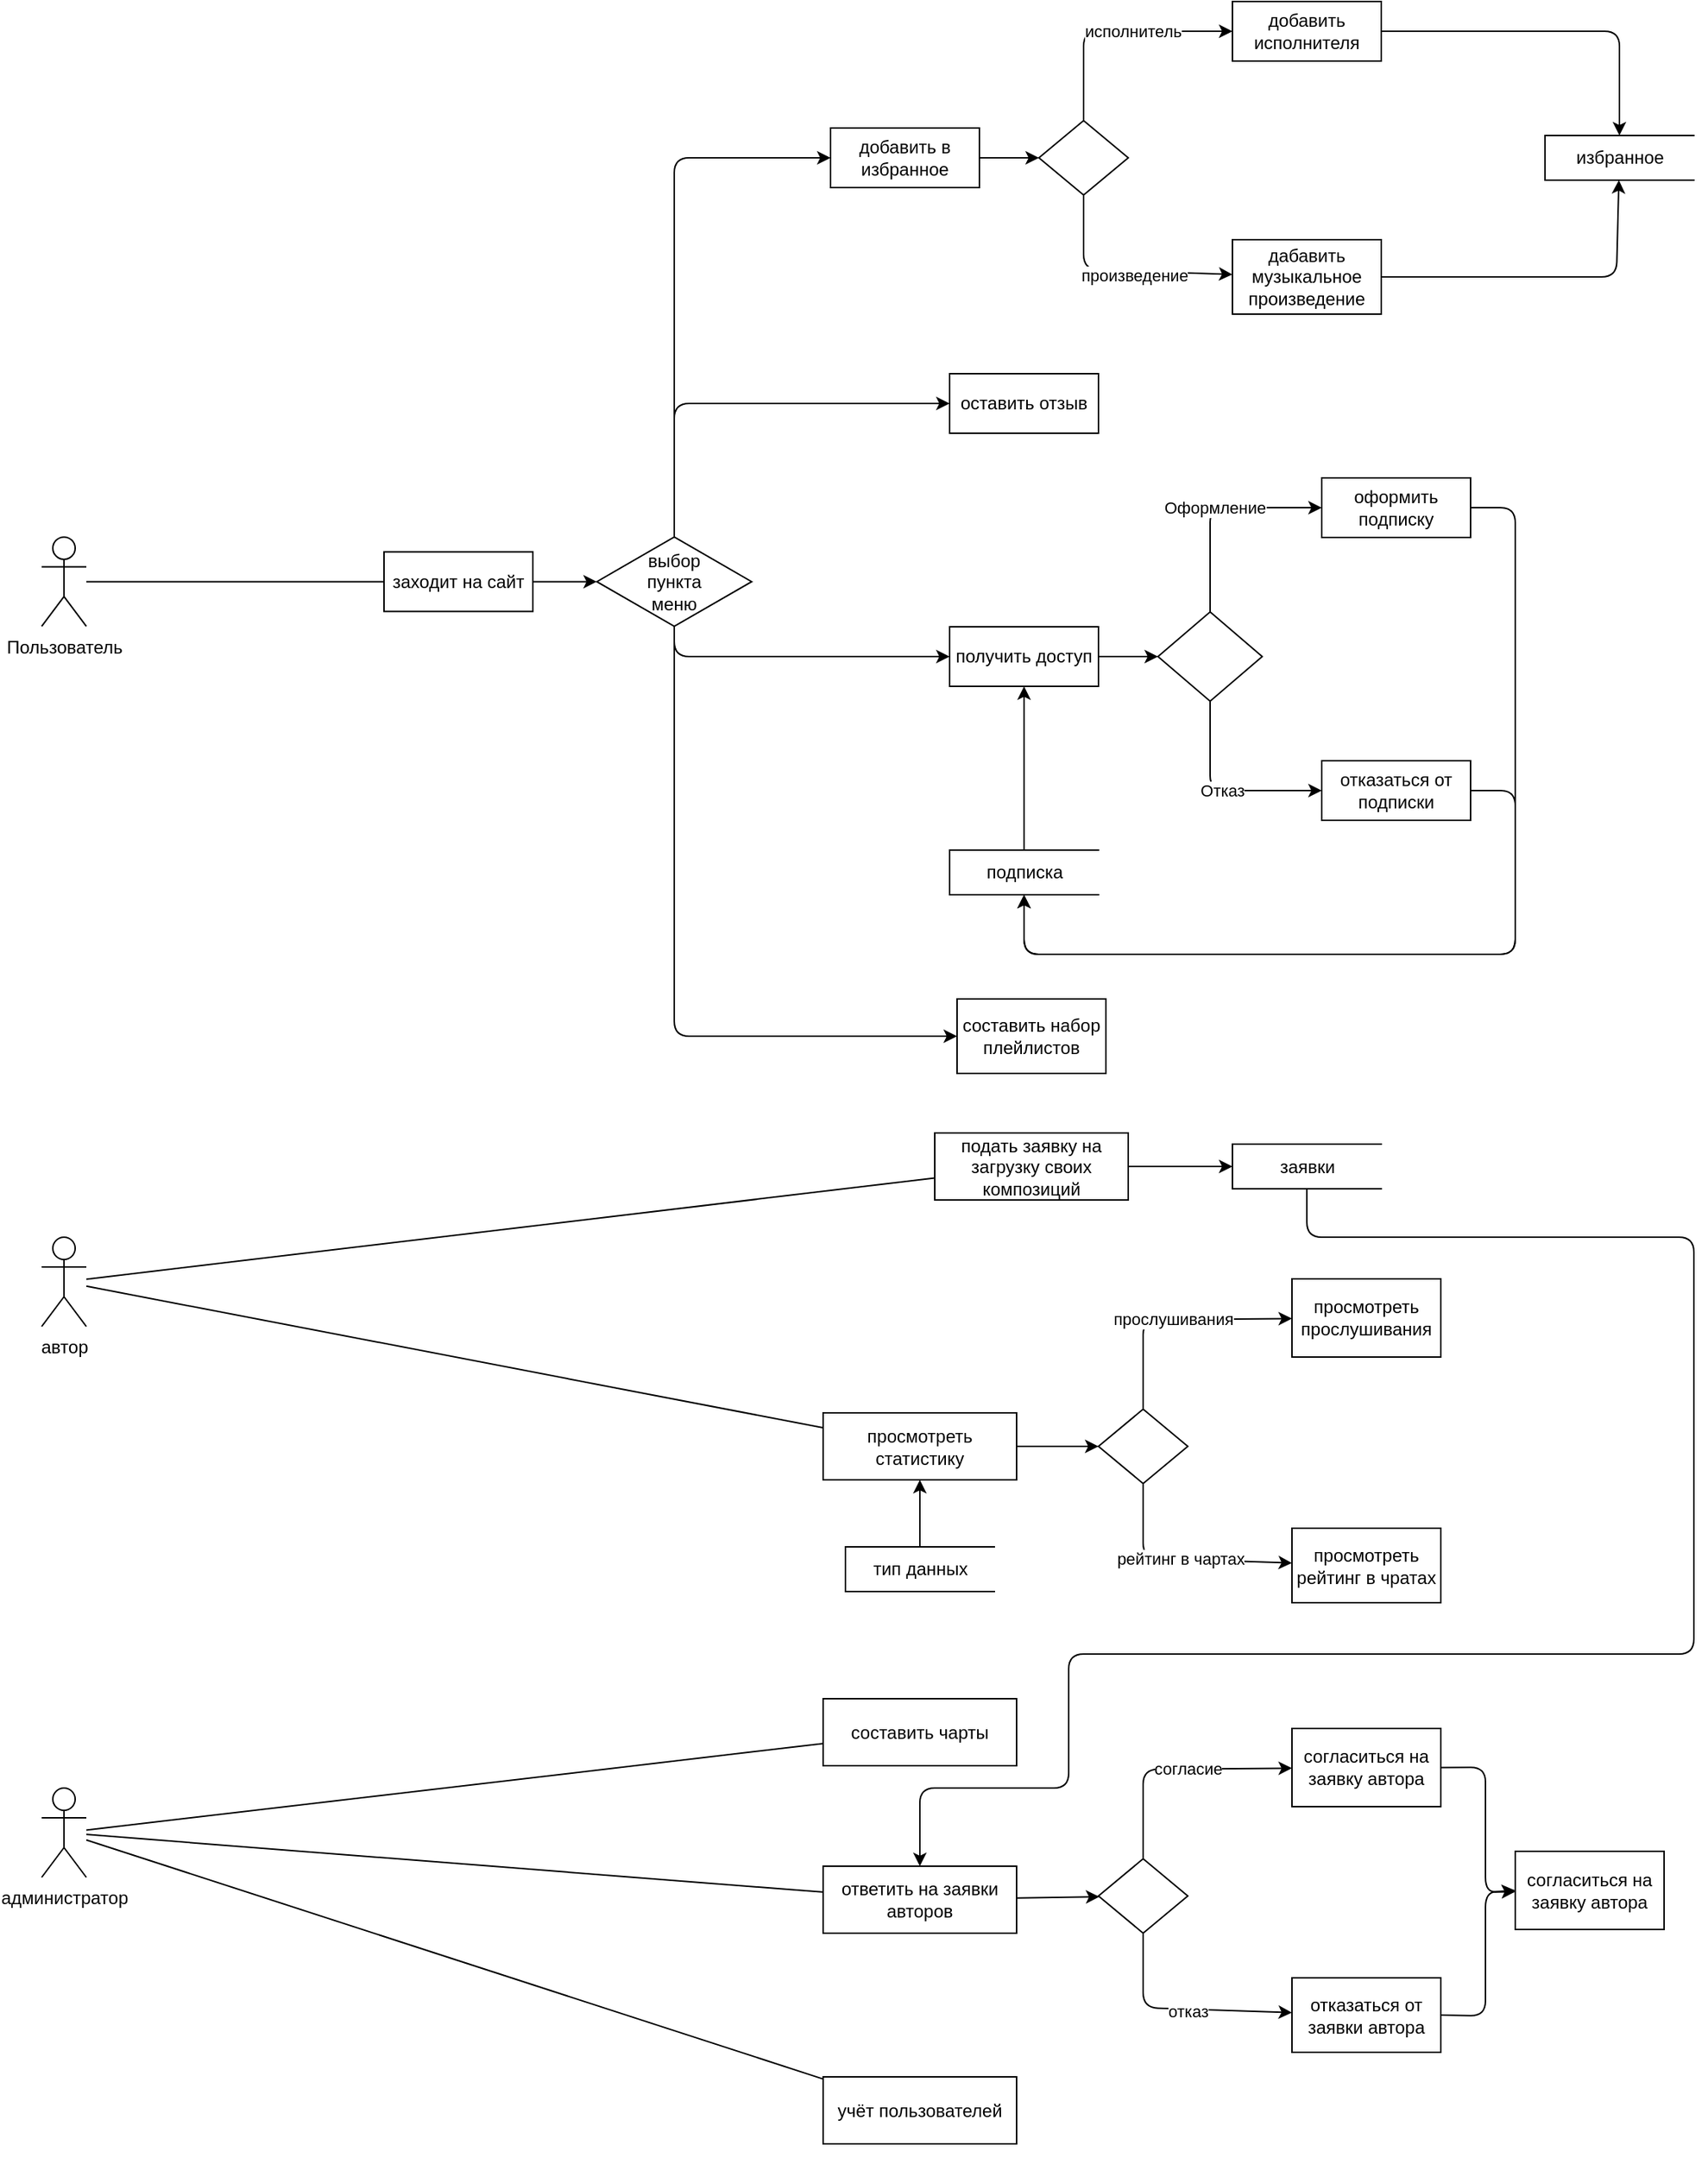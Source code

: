 <mxfile version="15.5.1" type="device"><diagram id="x2m9xSOuauWkbCSFKLqA" name="Страница 1"><mxGraphModel dx="1806" dy="1756" grid="1" gridSize="10" guides="1" tooltips="1" connect="1" arrows="1" fold="1" page="1" pageScale="1" pageWidth="827" pageHeight="1169" math="0" shadow="0"><root><mxCell id="0"/><mxCell id="1" parent="0"/><mxCell id="N2sHEX1uIcaa_9FFR6iz-1" value="Пользователь" style="shape=umlActor;verticalLabelPosition=bottom;verticalAlign=top;html=1;outlineConnect=0;" parent="1" vertex="1"><mxGeometry x="-330" y="119.7" width="30" height="60" as="geometry"/></mxCell><mxCell id="N2sHEX1uIcaa_9FFR6iz-2" value="" style="endArrow=none;html=1;" parent="1" source="N2sHEX1uIcaa_9FFR6iz-1" target="N2sHEX1uIcaa_9FFR6iz-3" edge="1"><mxGeometry width="50" height="50" relative="1" as="geometry"><mxPoint x="160" y="299.7" as="sourcePoint"/><mxPoint x="-100" y="159.7" as="targetPoint"/></mxGeometry></mxCell><mxCell id="iRl3DJ97S0IFw4UnPUvw-6" style="edgeStyle=orthogonalEdgeStyle;rounded=0;orthogonalLoop=1;jettySize=auto;html=1;" parent="1" source="N2sHEX1uIcaa_9FFR6iz-3" target="iRl3DJ97S0IFw4UnPUvw-5" edge="1"><mxGeometry relative="1" as="geometry"/></mxCell><mxCell id="N2sHEX1uIcaa_9FFR6iz-3" value="заходит на сайт" style="rounded=0;whiteSpace=wrap;html=1;" parent="1" vertex="1"><mxGeometry x="-100" y="129.7" width="100" height="40" as="geometry"/></mxCell><mxCell id="N2sHEX1uIcaa_9FFR6iz-5" value="получить доступ" style="rounded=0;whiteSpace=wrap;html=1;" parent="1" vertex="1"><mxGeometry x="280" y="180" width="100" height="40" as="geometry"/></mxCell><mxCell id="N2sHEX1uIcaa_9FFR6iz-6" value="добавить в избранное" style="rounded=0;whiteSpace=wrap;html=1;" parent="1" vertex="1"><mxGeometry x="200" y="-155" width="100" height="40" as="geometry"/></mxCell><mxCell id="N2sHEX1uIcaa_9FFR6iz-7" value="оставить отзыв" style="rounded=0;whiteSpace=wrap;html=1;" parent="1" vertex="1"><mxGeometry x="280" y="10" width="100" height="40" as="geometry"/></mxCell><mxCell id="N2sHEX1uIcaa_9FFR6iz-10" value="" style="rhombus;whiteSpace=wrap;html=1;" parent="1" vertex="1"><mxGeometry x="420" y="170" width="70" height="60" as="geometry"/></mxCell><mxCell id="N2sHEX1uIcaa_9FFR6iz-11" value="" style="endArrow=classic;html=1;" parent="1" source="N2sHEX1uIcaa_9FFR6iz-5" target="N2sHEX1uIcaa_9FFR6iz-10" edge="1"><mxGeometry width="50" height="50" relative="1" as="geometry"><mxPoint x="400" y="340" as="sourcePoint"/><mxPoint x="430" y="200" as="targetPoint"/></mxGeometry></mxCell><mxCell id="N2sHEX1uIcaa_9FFR6iz-12" value="подписка" style="html=1;dashed=0;whitespace=wrap;shape=partialRectangle;right=0;" parent="1" vertex="1"><mxGeometry x="280" y="330" width="100" height="30" as="geometry"/></mxCell><mxCell id="N2sHEX1uIcaa_9FFR6iz-13" value="" style="endArrow=classic;html=1;" parent="1" source="N2sHEX1uIcaa_9FFR6iz-12" target="N2sHEX1uIcaa_9FFR6iz-5" edge="1"><mxGeometry width="50" height="50" relative="1" as="geometry"><mxPoint x="400" y="210" as="sourcePoint"/><mxPoint x="450" y="160" as="targetPoint"/></mxGeometry></mxCell><mxCell id="lSBhg6P_wEcgFPhDnSpZ-16" value="Оформление" style="endArrow=classic;html=1;edgeStyle=orthogonalEdgeStyle;" parent="1" source="N2sHEX1uIcaa_9FFR6iz-10" target="lSBhg6P_wEcgFPhDnSpZ-25" edge="1"><mxGeometry relative="1" as="geometry"><mxPoint x="370" y="320" as="sourcePoint"/><mxPoint x="530" y="100" as="targetPoint"/><Array as="points"><mxPoint x="455" y="100"/></Array></mxGeometry></mxCell><mxCell id="lSBhg6P_wEcgFPhDnSpZ-21" value="Отказ" style="endArrow=classic;html=1;edgeStyle=orthogonalEdgeStyle;" parent="1" source="N2sHEX1uIcaa_9FFR6iz-10" target="lSBhg6P_wEcgFPhDnSpZ-24" edge="1"><mxGeometry relative="1" as="geometry"><mxPoint x="370" y="250" as="sourcePoint"/><mxPoint x="530" y="290" as="targetPoint"/><Array as="points"><mxPoint x="455" y="290"/></Array></mxGeometry></mxCell><mxCell id="lSBhg6P_wEcgFPhDnSpZ-24" value="отказаться от подписки" style="rounded=0;whiteSpace=wrap;html=1;" parent="1" vertex="1"><mxGeometry x="530" y="270" width="100" height="40" as="geometry"/></mxCell><mxCell id="lSBhg6P_wEcgFPhDnSpZ-25" value="оформить подписку" style="rounded=0;whiteSpace=wrap;html=1;" parent="1" vertex="1"><mxGeometry x="530" y="80" width="100" height="40" as="geometry"/></mxCell><mxCell id="lSBhg6P_wEcgFPhDnSpZ-33" value="" style="endArrow=classic;html=1;edgeStyle=orthogonalEdgeStyle;" parent="1" source="lSBhg6P_wEcgFPhDnSpZ-25" target="N2sHEX1uIcaa_9FFR6iz-12" edge="1"><mxGeometry width="50" height="50" relative="1" as="geometry"><mxPoint x="630" y="100" as="sourcePoint"/><mxPoint x="610" y="250" as="targetPoint"/><Array as="points"><mxPoint x="660" y="100"/><mxPoint x="660" y="400"/><mxPoint x="330" y="400"/></Array></mxGeometry></mxCell><mxCell id="lSBhg6P_wEcgFPhDnSpZ-34" value="" style="endArrow=classic;html=1;edgeStyle=orthogonalEdgeStyle;" parent="1" source="lSBhg6P_wEcgFPhDnSpZ-24" target="N2sHEX1uIcaa_9FFR6iz-12" edge="1"><mxGeometry width="50" height="50" relative="1" as="geometry"><mxPoint x="560" y="300" as="sourcePoint"/><mxPoint x="380" y="370" as="targetPoint"/><Array as="points"><mxPoint x="660" y="290"/><mxPoint x="660" y="400"/><mxPoint x="330" y="400"/></Array></mxGeometry></mxCell><mxCell id="lSBhg6P_wEcgFPhDnSpZ-38" value="" style="endArrow=classic;html=1;" parent="1" source="N2sHEX1uIcaa_9FFR6iz-6" target="lSBhg6P_wEcgFPhDnSpZ-39" edge="1"><mxGeometry width="50" height="50" relative="1" as="geometry"><mxPoint x="340" y="-175" as="sourcePoint"/><mxPoint x="340" y="-105" as="targetPoint"/></mxGeometry></mxCell><mxCell id="lSBhg6P_wEcgFPhDnSpZ-39" value="" style="shape=rhombus;html=1;dashed=0;whitespace=wrap;perimeter=rhombusPerimeter;" parent="1" vertex="1"><mxGeometry x="340" y="-160" width="60" height="50" as="geometry"/></mxCell><mxCell id="lSBhg6P_wEcgFPhDnSpZ-41" value="" style="endArrow=classic;html=1;" parent="1" source="lSBhg6P_wEcgFPhDnSpZ-39" target="lSBhg6P_wEcgFPhDnSpZ-51" edge="1"><mxGeometry relative="1" as="geometry"><mxPoint x="170" y="40" as="sourcePoint"/><mxPoint x="470" y="-220" as="targetPoint"/><Array as="points"><mxPoint x="370" y="-220"/></Array></mxGeometry></mxCell><mxCell id="lSBhg6P_wEcgFPhDnSpZ-43" value="исполнитель" style="edgeLabel;html=1;align=center;verticalAlign=middle;resizable=0;points=[];" parent="lSBhg6P_wEcgFPhDnSpZ-41" vertex="1" connectable="0"><mxGeometry x="0.16" y="-1" relative="1" as="geometry"><mxPoint y="-1" as="offset"/></mxGeometry></mxCell><mxCell id="lSBhg6P_wEcgFPhDnSpZ-47" value="" style="endArrow=classic;html=1;" parent="1" source="lSBhg6P_wEcgFPhDnSpZ-39" target="lSBhg6P_wEcgFPhDnSpZ-50" edge="1"><mxGeometry relative="1" as="geometry"><mxPoint x="370" y="-100" as="sourcePoint"/><mxPoint x="470" y="-60" as="targetPoint"/><Array as="points"><mxPoint x="370" y="-60"/></Array></mxGeometry></mxCell><mxCell id="lSBhg6P_wEcgFPhDnSpZ-49" value="произведение" style="edgeLabel;html=1;align=center;verticalAlign=middle;resizable=0;points=[];" parent="lSBhg6P_wEcgFPhDnSpZ-47" vertex="1" connectable="0"><mxGeometry x="0.112" y="-3" relative="1" as="geometry"><mxPoint as="offset"/></mxGeometry></mxCell><mxCell id="lSBhg6P_wEcgFPhDnSpZ-50" value="дабавить музыкальное произведение" style="rounded=0;whiteSpace=wrap;html=1;" parent="1" vertex="1"><mxGeometry x="470" y="-80" width="100" height="50" as="geometry"/></mxCell><mxCell id="lSBhg6P_wEcgFPhDnSpZ-51" value="добавить исполнителя" style="rounded=0;whiteSpace=wrap;html=1;" parent="1" vertex="1"><mxGeometry x="470" y="-240" width="100" height="40" as="geometry"/></mxCell><mxCell id="lSBhg6P_wEcgFPhDnSpZ-52" value="избранное" style="html=1;dashed=0;whitespace=wrap;shape=partialRectangle;right=0;" parent="1" vertex="1"><mxGeometry x="680" y="-150" width="100" height="30" as="geometry"/></mxCell><mxCell id="lSBhg6P_wEcgFPhDnSpZ-53" value="" style="endArrow=classic;html=1;" parent="1" source="lSBhg6P_wEcgFPhDnSpZ-50" target="lSBhg6P_wEcgFPhDnSpZ-52" edge="1"><mxGeometry width="50" height="50" relative="1" as="geometry"><mxPoint x="480" y="-50" as="sourcePoint"/><mxPoint x="530" y="-100" as="targetPoint"/><Array as="points"><mxPoint x="728" y="-55"/></Array></mxGeometry></mxCell><mxCell id="lSBhg6P_wEcgFPhDnSpZ-54" value="" style="endArrow=classic;html=1;" parent="1" source="lSBhg6P_wEcgFPhDnSpZ-51" target="lSBhg6P_wEcgFPhDnSpZ-52" edge="1"><mxGeometry width="50" height="50" relative="1" as="geometry"><mxPoint x="480" y="-50" as="sourcePoint"/><mxPoint x="530" y="-100" as="targetPoint"/><Array as="points"><mxPoint x="730" y="-220"/></Array></mxGeometry></mxCell><mxCell id="lSBhg6P_wEcgFPhDnSpZ-56" value="составить набор плейлистов" style="rounded=0;whiteSpace=wrap;html=1;" parent="1" vertex="1"><mxGeometry x="285" y="430" width="100" height="50" as="geometry"/></mxCell><mxCell id="lSBhg6P_wEcgFPhDnSpZ-57" value="автор" style="shape=umlActor;verticalLabelPosition=bottom;verticalAlign=top;html=1;outlineConnect=0;" parent="1" vertex="1"><mxGeometry x="-330" y="590" width="30" height="60" as="geometry"/></mxCell><mxCell id="lSBhg6P_wEcgFPhDnSpZ-59" value="подать заявку на загрузку своих композиций" style="rounded=0;whiteSpace=wrap;html=1;" parent="1" vertex="1"><mxGeometry x="270" y="520" width="130" height="45" as="geometry"/></mxCell><mxCell id="lSBhg6P_wEcgFPhDnSpZ-62" value="просмотреть статистику" style="rounded=0;whiteSpace=wrap;html=1;" parent="1" vertex="1"><mxGeometry x="195" y="708" width="130" height="45" as="geometry"/></mxCell><mxCell id="lSBhg6P_wEcgFPhDnSpZ-64" value="тип данных" style="html=1;dashed=0;whitespace=wrap;shape=partialRectangle;right=0;" parent="1" vertex="1"><mxGeometry x="210" y="798" width="100" height="30" as="geometry"/></mxCell><mxCell id="lSBhg6P_wEcgFPhDnSpZ-65" value="" style="endArrow=classic;html=1;" parent="1" source="lSBhg6P_wEcgFPhDnSpZ-64" target="lSBhg6P_wEcgFPhDnSpZ-62" edge="1"><mxGeometry width="50" height="50" relative="1" as="geometry"><mxPoint x="410" y="828" as="sourcePoint"/><mxPoint x="460" y="778" as="targetPoint"/></mxGeometry></mxCell><mxCell id="lSBhg6P_wEcgFPhDnSpZ-66" value="" style="shape=rhombus;html=1;dashed=0;whitespace=wrap;perimeter=rhombusPerimeter;" parent="1" vertex="1"><mxGeometry x="380" y="705.5" width="60" height="50" as="geometry"/></mxCell><mxCell id="lSBhg6P_wEcgFPhDnSpZ-67" value="прослушивания" style="endArrow=classic;html=1;" parent="1" source="lSBhg6P_wEcgFPhDnSpZ-66" target="lSBhg6P_wEcgFPhDnSpZ-72" edge="1"><mxGeometry relative="1" as="geometry"><mxPoint x="210" y="905.5" as="sourcePoint"/><mxPoint x="510" y="645.5" as="targetPoint"/><Array as="points"><mxPoint x="410" y="645.5"/></Array></mxGeometry></mxCell><mxCell id="lSBhg6P_wEcgFPhDnSpZ-69" value="рейтинг в чартах" style="endArrow=classic;html=1;" parent="1" source="lSBhg6P_wEcgFPhDnSpZ-66" target="lSBhg6P_wEcgFPhDnSpZ-71" edge="1"><mxGeometry relative="1" as="geometry"><mxPoint x="410" y="765.5" as="sourcePoint"/><mxPoint x="520" y="806" as="targetPoint"/><Array as="points"><mxPoint x="410" y="805.5"/></Array></mxGeometry></mxCell><mxCell id="lSBhg6P_wEcgFPhDnSpZ-71" value="просмотреть рейтинг в чратах" style="rounded=0;whiteSpace=wrap;html=1;" parent="1" vertex="1"><mxGeometry x="510" y="785.5" width="100" height="50" as="geometry"/></mxCell><mxCell id="lSBhg6P_wEcgFPhDnSpZ-72" value="просмотреть прослушивания" style="rounded=0;whiteSpace=wrap;html=1;" parent="1" vertex="1"><mxGeometry x="510" y="618" width="100" height="52.5" as="geometry"/></mxCell><mxCell id="lSBhg6P_wEcgFPhDnSpZ-76" value="" style="endArrow=classic;html=1;" parent="1" source="lSBhg6P_wEcgFPhDnSpZ-62" target="lSBhg6P_wEcgFPhDnSpZ-66" edge="1"><mxGeometry width="50" height="50" relative="1" as="geometry"><mxPoint x="410" y="598" as="sourcePoint"/><mxPoint x="460" y="548" as="targetPoint"/></mxGeometry></mxCell><mxCell id="lSBhg6P_wEcgFPhDnSpZ-80" value="администратор" style="shape=umlActor;verticalLabelPosition=bottom;verticalAlign=top;html=1;outlineConnect=0;" parent="1" vertex="1"><mxGeometry x="-330" y="960" width="30" height="60" as="geometry"/></mxCell><mxCell id="lSBhg6P_wEcgFPhDnSpZ-81" value="составить чарты" style="rounded=0;whiteSpace=wrap;html=1;" parent="1" vertex="1"><mxGeometry x="195" y="900" width="130" height="45" as="geometry"/></mxCell><mxCell id="lSBhg6P_wEcgFPhDnSpZ-82" value="заявки" style="html=1;dashed=0;whitespace=wrap;shape=partialRectangle;right=0;" parent="1" vertex="1"><mxGeometry x="470" y="527.5" width="100" height="30" as="geometry"/></mxCell><mxCell id="lSBhg6P_wEcgFPhDnSpZ-83" value="" style="endArrow=classic;html=1;" parent="1" source="lSBhg6P_wEcgFPhDnSpZ-59" target="lSBhg6P_wEcgFPhDnSpZ-82" edge="1"><mxGeometry width="50" height="50" relative="1" as="geometry"><mxPoint x="360" y="570" as="sourcePoint"/><mxPoint x="410" y="520" as="targetPoint"/></mxGeometry></mxCell><mxCell id="lSBhg6P_wEcgFPhDnSpZ-84" value="ответить на заявки авторов" style="rounded=0;whiteSpace=wrap;html=1;" parent="1" vertex="1"><mxGeometry x="195" y="1012.5" width="130" height="45" as="geometry"/></mxCell><mxCell id="lSBhg6P_wEcgFPhDnSpZ-90" value="" style="shape=rhombus;html=1;dashed=0;whitespace=wrap;perimeter=rhombusPerimeter;" parent="1" vertex="1"><mxGeometry x="380" y="1007.5" width="60" height="50" as="geometry"/></mxCell><mxCell id="lSBhg6P_wEcgFPhDnSpZ-91" value="" style="endArrow=classic;html=1;" parent="1" source="lSBhg6P_wEcgFPhDnSpZ-90" target="lSBhg6P_wEcgFPhDnSpZ-96" edge="1"><mxGeometry relative="1" as="geometry"><mxPoint x="210" y="1207.5" as="sourcePoint"/><mxPoint x="510" y="947.5" as="targetPoint"/><Array as="points"><mxPoint x="410" y="947.5"/></Array></mxGeometry></mxCell><mxCell id="lSBhg6P_wEcgFPhDnSpZ-92" value="согласие" style="edgeLabel;html=1;align=center;verticalAlign=middle;resizable=0;points=[];" parent="lSBhg6P_wEcgFPhDnSpZ-91" vertex="1" connectable="0"><mxGeometry x="0.26" relative="1" as="geometry"><mxPoint x="-11" as="offset"/></mxGeometry></mxCell><mxCell id="lSBhg6P_wEcgFPhDnSpZ-93" value="" style="endArrow=classic;html=1;" parent="1" source="lSBhg6P_wEcgFPhDnSpZ-90" target="lSBhg6P_wEcgFPhDnSpZ-95" edge="1"><mxGeometry relative="1" as="geometry"><mxPoint x="410" y="1067.5" as="sourcePoint"/><mxPoint x="520" y="1108" as="targetPoint"/><Array as="points"><mxPoint x="410" y="1107.5"/></Array></mxGeometry></mxCell><mxCell id="lSBhg6P_wEcgFPhDnSpZ-99" value="отказ" style="edgeLabel;html=1;align=center;verticalAlign=middle;resizable=0;points=[];" parent="lSBhg6P_wEcgFPhDnSpZ-93" vertex="1" connectable="0"><mxGeometry x="0.184" y="-1" relative="1" as="geometry"><mxPoint x="-9" as="offset"/></mxGeometry></mxCell><mxCell id="lSBhg6P_wEcgFPhDnSpZ-95" value="отказаться от заявки автора" style="rounded=0;whiteSpace=wrap;html=1;" parent="1" vertex="1"><mxGeometry x="510" y="1087.5" width="100" height="50" as="geometry"/></mxCell><mxCell id="lSBhg6P_wEcgFPhDnSpZ-96" value="согласиться на заявку автора" style="rounded=0;whiteSpace=wrap;html=1;" parent="1" vertex="1"><mxGeometry x="510" y="920" width="100" height="52.5" as="geometry"/></mxCell><mxCell id="lSBhg6P_wEcgFPhDnSpZ-97" value="" style="endArrow=classic;html=1;" parent="1" source="lSBhg6P_wEcgFPhDnSpZ-84" target="lSBhg6P_wEcgFPhDnSpZ-90" edge="1"><mxGeometry width="50" height="50" relative="1" as="geometry"><mxPoint x="325" y="1032.5" as="sourcePoint"/><mxPoint x="460" y="850" as="targetPoint"/></mxGeometry></mxCell><mxCell id="lSBhg6P_wEcgFPhDnSpZ-101" value="" style="endArrow=classic;html=1;jumpStyle=arc;" parent="1" source="lSBhg6P_wEcgFPhDnSpZ-82" target="lSBhg6P_wEcgFPhDnSpZ-84" edge="1"><mxGeometry width="50" height="50" relative="1" as="geometry"><mxPoint x="360" y="1070" as="sourcePoint"/><mxPoint x="750" y="1000" as="targetPoint"/><Array as="points"><mxPoint x="520" y="590"/><mxPoint x="780" y="590"/><mxPoint x="780" y="870"/><mxPoint x="360" y="870"/><mxPoint x="360" y="960"/><mxPoint x="260" y="960"/></Array></mxGeometry></mxCell><mxCell id="lSBhg6P_wEcgFPhDnSpZ-104" value="" style="endArrow=classic;html=1;exitX=1;exitY=0.5;exitDx=0;exitDy=0;" parent="1" source="lSBhg6P_wEcgFPhDnSpZ-96" target="lSBhg6P_wEcgFPhDnSpZ-113" edge="1"><mxGeometry width="50" height="50" relative="1" as="geometry"><mxPoint x="360" y="920" as="sourcePoint"/><mxPoint x="650" y="1030" as="targetPoint"/><Array as="points"><mxPoint x="640" y="946"/><mxPoint x="640" y="1030"/></Array></mxGeometry></mxCell><mxCell id="lSBhg6P_wEcgFPhDnSpZ-113" value="согласиться на заявку автора" style="rounded=0;whiteSpace=wrap;html=1;" parent="1" vertex="1"><mxGeometry x="660" y="1002.5" width="100" height="52.5" as="geometry"/></mxCell><mxCell id="lSBhg6P_wEcgFPhDnSpZ-114" value="" style="endArrow=classic;html=1;exitX=1;exitY=0.5;exitDx=0;exitDy=0;entryX=0;entryY=0.5;entryDx=0;entryDy=0;" parent="1" source="lSBhg6P_wEcgFPhDnSpZ-95" target="lSBhg6P_wEcgFPhDnSpZ-113" edge="1"><mxGeometry width="50" height="50" relative="1" as="geometry"><mxPoint x="360" y="1120" as="sourcePoint"/><mxPoint x="410" y="1070" as="targetPoint"/><Array as="points"><mxPoint x="640" y="1113"/><mxPoint x="640" y="1030"/></Array></mxGeometry></mxCell><mxCell id="lSBhg6P_wEcgFPhDnSpZ-115" value="учёт пользователей" style="rounded=0;whiteSpace=wrap;html=1;" parent="1" vertex="1"><mxGeometry x="195" y="1154" width="130" height="45" as="geometry"/></mxCell><mxCell id="lSBhg6P_wEcgFPhDnSpZ-117" style="edgeStyle=orthogonalEdgeStyle;rounded=0;jumpStyle=arc;jumpSize=10;orthogonalLoop=1;jettySize=auto;html=1;exitX=0.5;exitY=1;exitDx=0;exitDy=0;" parent="1" source="lSBhg6P_wEcgFPhDnSpZ-115" target="lSBhg6P_wEcgFPhDnSpZ-115" edge="1"><mxGeometry relative="1" as="geometry"/></mxCell><mxCell id="iRl3DJ97S0IFw4UnPUvw-1" value="" style="endArrow=classic;html=1;endFill=1;edgeStyle=orthogonalEdgeStyle;" parent="1" source="iRl3DJ97S0IFw4UnPUvw-5" target="lSBhg6P_wEcgFPhDnSpZ-56" edge="1"><mxGeometry width="50" height="50" relative="1" as="geometry"><mxPoint x="95" y="230" as="sourcePoint"/><mxPoint x="226.5" y="430.95" as="targetPoint"/><Array as="points"><mxPoint x="95" y="455"/></Array></mxGeometry></mxCell><mxCell id="iRl3DJ97S0IFw4UnPUvw-3" value="" style="endArrow=classic;html=1;endFill=1;edgeStyle=orthogonalEdgeStyle;exitX=0.5;exitY=0;exitDx=0;exitDy=0;exitPerimeter=0;" parent="1" source="iRl3DJ97S0IFw4UnPUvw-5" target="N2sHEX1uIcaa_9FFR6iz-7" edge="1"><mxGeometry width="50" height="50" relative="1" as="geometry"><mxPoint x="414" y="-19.05" as="sourcePoint"/><mxPoint x="194" y="-50.0" as="targetPoint"/><Array as="points"><mxPoint x="95" y="30"/></Array></mxGeometry></mxCell><mxCell id="iRl3DJ97S0IFw4UnPUvw-4" style="edgeStyle=orthogonalEdgeStyle;orthogonalLoop=1;jettySize=auto;html=1;endArrow=classic;endFill=1;" parent="1" source="iRl3DJ97S0IFw4UnPUvw-5" target="N2sHEX1uIcaa_9FFR6iz-5" edge="1"><mxGeometry relative="1" as="geometry"><mxPoint x="156.5" y="95.95" as="targetPoint"/><Array as="points"><mxPoint x="95" y="200"/></Array></mxGeometry></mxCell><mxCell id="iRl3DJ97S0IFw4UnPUvw-8" style="edgeStyle=orthogonalEdgeStyle;rounded=1;orthogonalLoop=1;jettySize=auto;html=1;" parent="1" source="iRl3DJ97S0IFw4UnPUvw-5" target="N2sHEX1uIcaa_9FFR6iz-6" edge="1"><mxGeometry relative="1" as="geometry"><Array as="points"><mxPoint x="95" y="-135"/></Array></mxGeometry></mxCell><mxCell id="iRl3DJ97S0IFw4UnPUvw-5" value="выбор&lt;br&gt;пункта&lt;br&gt;меню" style="strokeWidth=1;html=1;shape=mxgraph.flowchart.decision;whiteSpace=wrap;" parent="1" vertex="1"><mxGeometry x="43" y="119.7" width="104" height="60" as="geometry"/></mxCell><mxCell id="iRl3DJ97S0IFw4UnPUvw-12" value="" style="endArrow=none;html=1;rounded=1;comic=0;sketch=0;" parent="1" source="lSBhg6P_wEcgFPhDnSpZ-57" target="lSBhg6P_wEcgFPhDnSpZ-59" edge="1"><mxGeometry width="50" height="50" relative="1" as="geometry"><mxPoint x="430" y="680" as="sourcePoint"/><mxPoint x="480" y="630" as="targetPoint"/></mxGeometry></mxCell><mxCell id="iRl3DJ97S0IFw4UnPUvw-13" value="" style="endArrow=none;html=1;rounded=1;comic=0;sketch=0;" parent="1" source="lSBhg6P_wEcgFPhDnSpZ-57" target="lSBhg6P_wEcgFPhDnSpZ-62" edge="1"><mxGeometry width="50" height="50" relative="1" as="geometry"><mxPoint x="110" y="618.77" as="sourcePoint"/><mxPoint x="280" y="570.83" as="targetPoint"/></mxGeometry></mxCell><mxCell id="iRl3DJ97S0IFw4UnPUvw-14" value="" style="endArrow=none;html=1;rounded=1;comic=0;sketch=0;" parent="1" source="lSBhg6P_wEcgFPhDnSpZ-80" target="lSBhg6P_wEcgFPhDnSpZ-81" edge="1"><mxGeometry width="50" height="50" relative="1" as="geometry"><mxPoint x="80" y="970.22" as="sourcePoint"/><mxPoint x="250" y="922.28" as="targetPoint"/></mxGeometry></mxCell><mxCell id="iRl3DJ97S0IFw4UnPUvw-15" value="" style="endArrow=none;html=1;rounded=1;comic=0;sketch=0;" parent="1" source="lSBhg6P_wEcgFPhDnSpZ-80" target="lSBhg6P_wEcgFPhDnSpZ-84" edge="1"><mxGeometry width="50" height="50" relative="1" as="geometry"><mxPoint y="1027.94" as="sourcePoint"/><mxPoint x="170" y="980" as="targetPoint"/></mxGeometry></mxCell><mxCell id="iRl3DJ97S0IFw4UnPUvw-16" value="" style="endArrow=none;html=1;rounded=1;comic=0;sketch=0;" parent="1" source="lSBhg6P_wEcgFPhDnSpZ-80" target="lSBhg6P_wEcgFPhDnSpZ-115" edge="1"><mxGeometry width="50" height="50" relative="1" as="geometry"><mxPoint x="-10" y="1087.94" as="sourcePoint"/><mxPoint x="160" y="1040" as="targetPoint"/></mxGeometry></mxCell></root></mxGraphModel></diagram></mxfile>